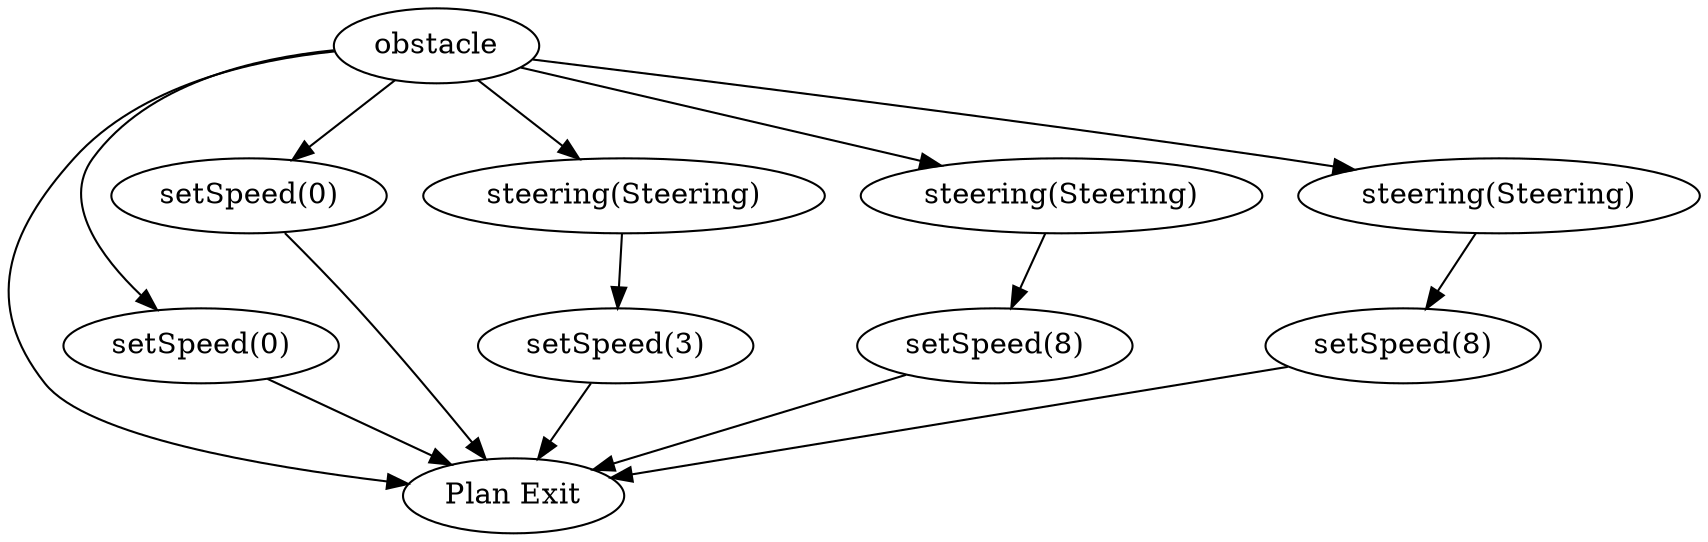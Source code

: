 // obstacle
digraph {
	0 [label=obstacle]
	-1 [label="Plan Exit"]
	0 -> -1
	1 [label="setSpeed(0)"]
	0 -> 1
	1 -> -1
	2 [label="setSpeed(0)"]
	0 -> 2
	2 -> -1
	3 [label="steering(Steering)"]
	0 -> 3
	4 [label="setSpeed(3)"]
	3 -> 4
	4 -> -1
	5 [label="steering(Steering)"]
	0 -> 5
	6 [label="setSpeed(8)"]
	5 -> 6
	6 -> -1
	7 [label="steering(Steering)"]
	0 -> 7
	8 [label="setSpeed(8)"]
	7 -> 8
	8 -> -1
}
